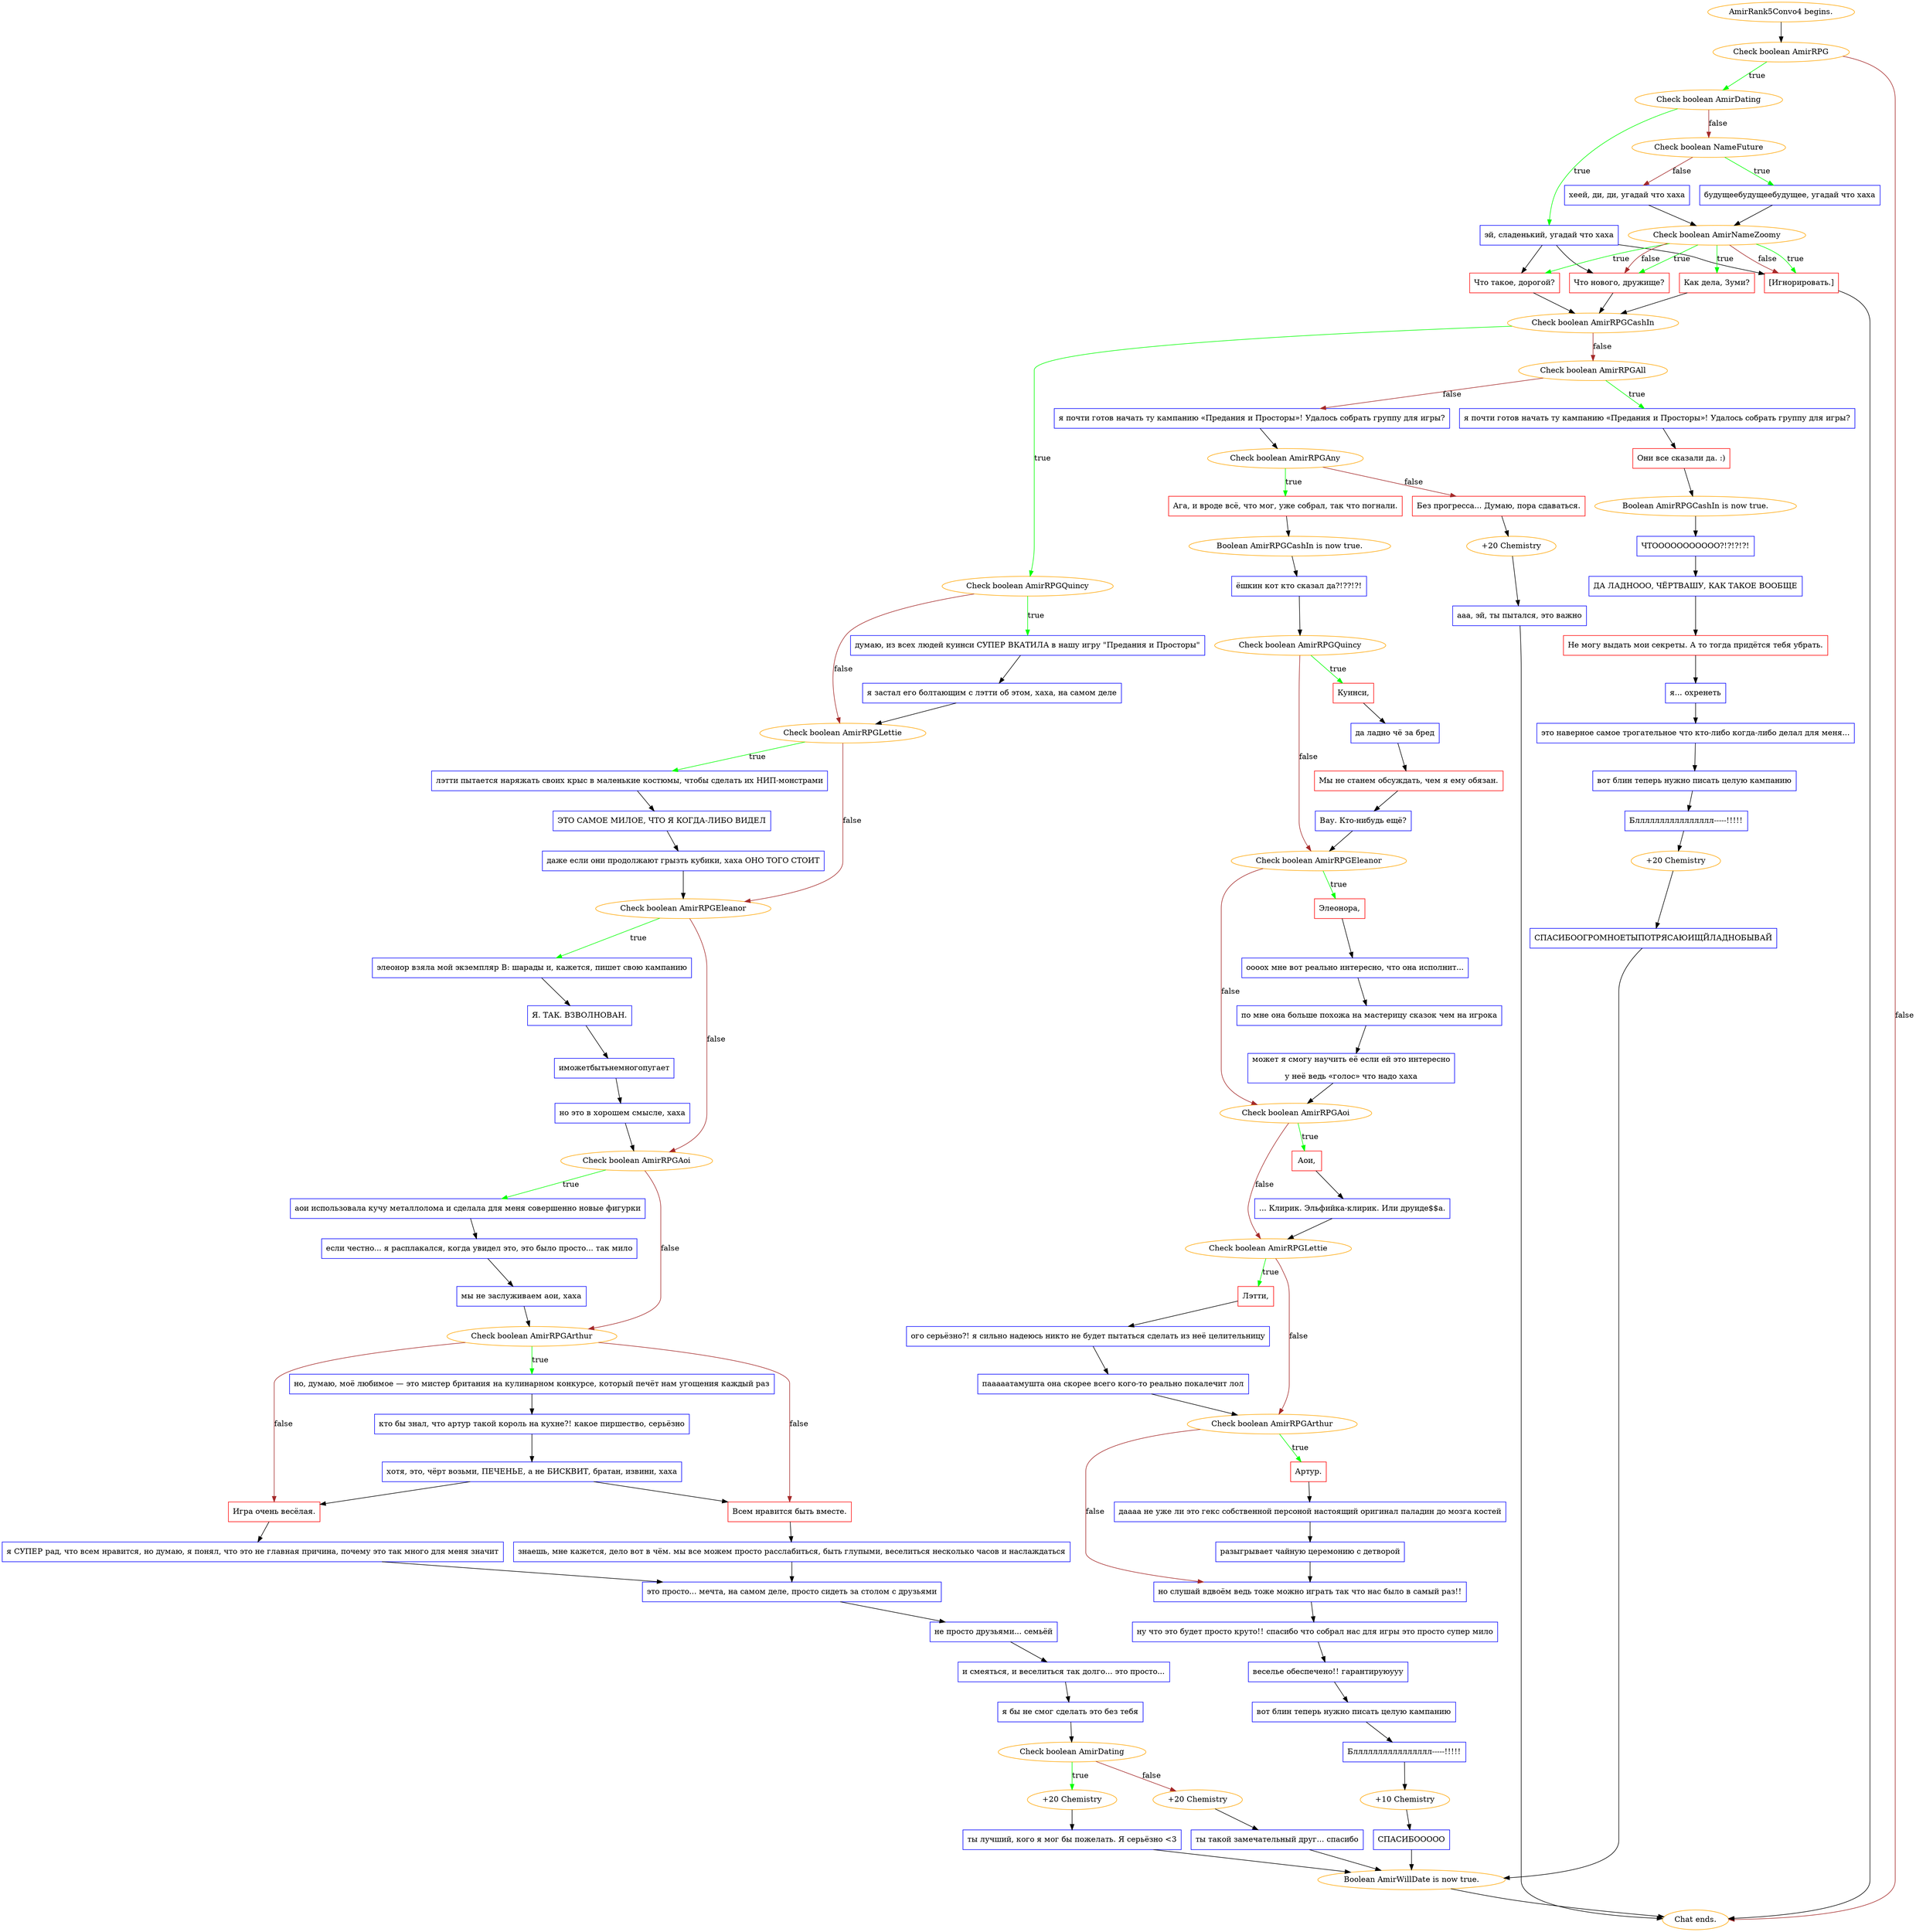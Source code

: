 digraph {
	"AmirRank5Convo4 begins." [color=orange];
		"AmirRank5Convo4 begins." -> j1873986939;
	j1873986939 [label="Check boolean AmirRPG",color=orange];
		j1873986939 -> j43191877 [label=true,color=green];
		j1873986939 -> "Chat ends." [label=false,color=brown];
	j43191877 [label="Check boolean AmirDating",color=orange];
		j43191877 -> j393305879 [label=true,color=green];
		j43191877 -> j1671112374 [label=false,color=brown];
	"Chat ends." [color=orange];
	j393305879 [label="эй, сладенький, угадай что хаха",shape=box,color=blue];
		j393305879 -> j386991432;
		j393305879 -> j3820294994;
		j393305879 -> j2869381411;
	j1671112374 [label="Check boolean NameFuture",color=orange];
		j1671112374 -> j3598386556 [label=true,color=green];
		j1671112374 -> j1176761097 [label=false,color=brown];
	j386991432 [label="Что такое, дорогой?",shape=box,color=red];
		j386991432 -> j2764744817;
	j3820294994 [label="Что нового, дружище?",shape=box,color=red];
		j3820294994 -> j2764744817;
	j2869381411 [label="[Игнорировать.]",shape=box,color=red];
		j2869381411 -> "Chat ends.";
	j3598386556 [label="будущеебудущеебудущее, угадай что хаха",shape=box,color=blue];
		j3598386556 -> j1659394248;
	j1176761097 [label="хеей, ди, ди, угадай что хаха",shape=box,color=blue];
		j1176761097 -> j1659394248;
	j2764744817 [label="Check boolean AmirRPGCashIn",color=orange];
		j2764744817 -> j24204605 [label=true,color=green];
		j2764744817 -> j1067821991 [label=false,color=brown];
	j1659394248 [label="Check boolean AmirNameZoomy",color=orange];
		j1659394248 -> j386991432 [label=true,color=green];
		j1659394248 -> j4155431525 [label=true,color=green];
		j1659394248 -> j3820294994 [label=true,color=green];
		j1659394248 -> j2869381411 [label=true,color=green];
		j1659394248 -> j3820294994 [label=false,color=brown];
		j1659394248 -> j2869381411 [label=false,color=brown];
	j24204605 [label="Check boolean AmirRPGQuincy",color=orange];
		j24204605 -> j4173918999 [label=true,color=green];
		j24204605 -> j3247779401 [label=false,color=brown];
	j1067821991 [label="Check boolean AmirRPGAll",color=orange];
		j1067821991 -> j273445547 [label=true,color=green];
		j1067821991 -> j1054483098 [label=false,color=brown];
	j4155431525 [label="Как дела, Зуми?",shape=box,color=red];
		j4155431525 -> j2764744817;
	j4173918999 [label="думаю, из всех людей куинси СУПЕР ВКАТИЛА в нашу игру \"Предания и Просторы\"",shape=box,color=blue];
		j4173918999 -> j2186406372;
	j3247779401 [label="Check boolean AmirRPGLettie",color=orange];
		j3247779401 -> j18228412 [label=true,color=green];
		j3247779401 -> j3931330636 [label=false,color=brown];
	j273445547 [label="я почти готов начать ту кампанию «Предания и Просторы»! Удалось собрать группу для игры?",shape=box,color=blue];
		j273445547 -> j1941512430;
	j1054483098 [label="я почти готов начать ту кампанию «Предания и Просторы»! Удалось собрать группу для игры?",shape=box,color=blue];
		j1054483098 -> j1807647523;
	j2186406372 [label="я застал его болтающим с лэтти об этом, хаха, на самом деле",shape=box,color=blue];
		j2186406372 -> j3247779401;
	j18228412 [label="лэтти пытается наряжать своих крыс в маленькие костюмы, чтобы сделать их НИП-монстрами",shape=box,color=blue];
		j18228412 -> j3560768156;
	j3931330636 [label="Check boolean AmirRPGEleanor",color=orange];
		j3931330636 -> j3364934996 [label=true,color=green];
		j3931330636 -> j1934026461 [label=false,color=brown];
	j1941512430 [label="Они все сказали да. :)",shape=box,color=red];
		j1941512430 -> j2490303553;
	j1807647523 [label="Check boolean AmirRPGAny",color=orange];
		j1807647523 -> j459518249 [label=true,color=green];
		j1807647523 -> j3179356470 [label=false,color=brown];
	j3560768156 [label="ЭТО САМОЕ МИЛОЕ, ЧТО Я КОГДА-ЛИБО ВИДЕЛ",shape=box,color=blue];
		j3560768156 -> j1302121357;
	j3364934996 [label="элеонор взяла мой экземпляр В: шарады и, кажется, пишет свою кампанию",shape=box,color=blue];
		j3364934996 -> j70073398;
	j1934026461 [label="Check boolean AmirRPGAoi",color=orange];
		j1934026461 -> j1179841764 [label=true,color=green];
		j1934026461 -> j2802485785 [label=false,color=brown];
	j2490303553 [label="Boolean AmirRPGCashIn is now true.",color=orange];
		j2490303553 -> j1446106489;
	j459518249 [label="Ага, и вроде всё, что мог, уже собрал, так что погнали.",shape=box,color=red];
		j459518249 -> j302971689;
	j3179356470 [label="Без прогресса... Думаю, пора сдаваться.",shape=box,color=red];
		j3179356470 -> j2714761673;
	j1302121357 [label="даже если они продолжают грызть кубики, хаха ОНО ТОГО СТОИТ",shape=box,color=blue];
		j1302121357 -> j3931330636;
	j70073398 [label="Я. ТАК. ВЗВОЛНОВАН.",shape=box,color=blue];
		j70073398 -> j3716855383;
	j1179841764 [label="аои использовала кучу металлолома и сделала для меня совершенно новые фигурки",shape=box,color=blue];
		j1179841764 -> j3452092357;
	j2802485785 [label="Check boolean AmirRPGArthur",color=orange];
		j2802485785 -> j2699380761 [label=true,color=green];
		j2802485785 -> j3800013246 [label=false,color=brown];
		j2802485785 -> j4072673505 [label=false,color=brown];
	j1446106489 [label="ЧТООООООООООО?!?!?!?!",shape=box,color=blue];
		j1446106489 -> j398047568;
	j302971689 [label="Boolean AmirRPGCashIn is now true.",color=orange];
		j302971689 -> j1638955008;
	j2714761673 [label="+20 Chemistry",color=orange];
		j2714761673 -> j1869464074;
	j3716855383 [label="иможетбытьнемногопугает",shape=box,color=blue];
		j3716855383 -> j4087379495;
	j3452092357 [label="если честно... я расплакался, когда увидел это, это было просто... так мило",shape=box,color=blue];
		j3452092357 -> j3522443966;
	j2699380761 [label="но, думаю, моё любимое — это мистер британия на кулинарном конкурсе, который печёт нам угощения каждый раз",shape=box,color=blue];
		j2699380761 -> j257604374;
	j3800013246 [label="Игра очень весёлая.",shape=box,color=red];
		j3800013246 -> j960027641;
	j4072673505 [label="Всем нравится быть вместе.",shape=box,color=red];
		j4072673505 -> j2376588333;
	j398047568 [label="ДА ЛАДНООО, ЧЁРТВАШУ, КАК ТАКОЕ ВООБЩЕ",shape=box,color=blue];
		j398047568 -> j3661012531;
	j1638955008 [label="ёшкин кот кто сказал да?!??!?!",shape=box,color=blue];
		j1638955008 -> j652497461;
	j1869464074 [label="ааа, эй, ты пытался, это важно",shape=box,color=blue];
		j1869464074 -> "Chat ends.";
	j4087379495 [label="но это в хорошем смысле, хаха",shape=box,color=blue];
		j4087379495 -> j1934026461;
	j3522443966 [label="мы не заслуживаем аои, хаха",shape=box,color=blue];
		j3522443966 -> j2802485785;
	j257604374 [label="кто бы знал, что артур такой король на кухне?! какое пиршество, серьёзно",shape=box,color=blue];
		j257604374 -> j3678795899;
	j960027641 [label="я СУПЕР рад, что всем нравится, но думаю, я понял, что это не главная причина, почему это так много для меня значит",shape=box,color=blue];
		j960027641 -> j1855753;
	j2376588333 [label="знаешь, мне кажется, дело вот в чём. мы все можем просто расслабиться, быть глупыми, веселиться несколько часов и наслаждаться",shape=box,color=blue];
		j2376588333 -> j1855753;
	j3661012531 [label="Не могу выдать мои секреты. А то тогда придётся тебя убрать.",shape=box,color=red];
		j3661012531 -> j1029007438;
	j652497461 [label="Check boolean AmirRPGQuincy",color=orange];
		j652497461 -> j1306937964 [label=true,color=green];
		j652497461 -> j3007899053 [label=false,color=brown];
	j3678795899 [label="хотя, это, чёрт возьми, ПЕЧЕНЬЕ, а не БИСКВИТ, братан, извини, хаха",shape=box,color=blue];
		j3678795899 -> j3800013246;
		j3678795899 -> j4072673505;
	j1855753 [label="это просто... мечта, на самом деле, просто сидеть за столом с друзьями",shape=box,color=blue];
		j1855753 -> j1837012859;
	j1029007438 [label="я... охренеть",shape=box,color=blue];
		j1029007438 -> j2543673781;
	j1306937964 [label="Куинси,",shape=box,color=red];
		j1306937964 -> j793923927;
	j3007899053 [label="Check boolean AmirRPGEleanor",color=orange];
		j3007899053 -> j4170144350 [label=true,color=green];
		j3007899053 -> j999572931 [label=false,color=brown];
	j1837012859 [label="не просто друзьями... семьёй",shape=box,color=blue];
		j1837012859 -> j563613882;
	j2543673781 [label="это наверное самое трогательное что кто-либо когда-либо делал для меня...",shape=box,color=blue];
		j2543673781 -> j3592418381;
	j793923927 [label="да ладно чё за бред",shape=box,color=blue];
		j793923927 -> j235278622;
	j4170144350 [label="Элеонора,",shape=box,color=red];
		j4170144350 -> j2257313241;
	j999572931 [label="Check boolean AmirRPGAoi",color=orange];
		j999572931 -> j1046737403 [label=true,color=green];
		j999572931 -> j3747410780 [label=false,color=brown];
	j563613882 [label="и смеяться, и веселиться так долго... это просто...",shape=box,color=blue];
		j563613882 -> j2593539570;
	j3592418381 [label="вот блин теперь нужно писать целую кампанию",shape=box,color=blue];
		j3592418381 -> j1475624108;
	j235278622 [label="Мы не станем обсуждать, чем я ему обязан.",shape=box,color=red];
		j235278622 -> j2924284420;
	j2257313241 [label="оооох мне вот реально интересно, что она исполнит...",shape=box,color=blue];
		j2257313241 -> j4181828402;
	j1046737403 [label="Аои,",shape=box,color=red];
		j1046737403 -> j4244679465;
	j3747410780 [label="Check boolean AmirRPGLettie",color=orange];
		j3747410780 -> j879385968 [label=true,color=green];
		j3747410780 -> j2094063887 [label=false,color=brown];
	j2593539570 [label="я бы не смог сделать это без тебя",shape=box,color=blue];
		j2593539570 -> j2285115828;
	j1475624108 [label="Блллллллллллллллл-----!!!!!",shape=box,color=blue];
		j1475624108 -> j84597211;
	j2924284420 [label="Вау. Кто-нибудь ещё?",shape=box,color=blue];
		j2924284420 -> j3007899053;
	j4181828402 [label="по мне она больше похожа на мастерицу сказок чем на игрока",shape=box,color=blue];
		j4181828402 -> j2794810050;
	j4244679465 [label="... Клирик. Эльфийка-клирик. Или друиде$$а.",shape=box,color=blue];
		j4244679465 -> j3747410780;
	j879385968 [label="Лэтти,",shape=box,color=red];
		j879385968 -> j167494745;
	j2094063887 [label="Check boolean AmirRPGArthur",color=orange];
		j2094063887 -> j2731725588 [label=true,color=green];
		j2094063887 -> j2396645879 [label=false,color=brown];
	j2285115828 [label="Check boolean AmirDating",color=orange];
		j2285115828 -> j3737761675 [label=true,color=green];
		j2285115828 -> j1240577867 [label=false,color=brown];
	j84597211 [label="+20 Chemistry",color=orange];
		j84597211 -> j3517943822;
	j2794810050 [label="может я смогу научить её если ей это интересно
у неё ведь «голос» что надо хаха",shape=box,color=blue];
		j2794810050 -> j999572931;
	j167494745 [label="ого серьёзно?! я сильно надеюсь никто не будет пытаться сделать из неё целительницу",shape=box,color=blue];
		j167494745 -> j756192564;
	j2731725588 [label="Артур.",shape=box,color=red];
		j2731725588 -> j227421953;
	j2396645879 [label="но слушай вдвоём ведь тоже можно играть так что нас было в самый раз!!",shape=box,color=blue];
		j2396645879 -> j1053200461;
	j3737761675 [label="+20 Chemistry",color=orange];
		j3737761675 -> j2490360213;
	j1240577867 [label="+20 Chemistry",color=orange];
		j1240577867 -> j3317125771;
	j3517943822 [label="СПАСИБООГРОМНОЕТЫПОТРЯСАЮИЩЙЛАДНОБЫВАЙ",shape=box,color=blue];
		j3517943822 -> j1538486228;
	j756192564 [label="пааааатамушта она скорее всего кого-то реально покалечит лол",shape=box,color=blue];
		j756192564 -> j2094063887;
	j227421953 [label="даааа не уже ли это гекс собственной персоной настоящий оригинал паладин до мозга костей",shape=box,color=blue];
		j227421953 -> j3861591065;
	j1053200461 [label="ну что это будет просто круто!! спасибо что собрал нас для игры это просто супер мило",shape=box,color=blue];
		j1053200461 -> j1667603907;
	j2490360213 [label="ты лучший, кого я мог бы пожелать. Я серьёзно <3",shape=box,color=blue];
		j2490360213 -> j1538486228;
	j3317125771 [label="ты такой замечательный друг... спасибо",shape=box,color=blue];
		j3317125771 -> j1538486228;
	j1538486228 [label="Boolean AmirWillDate is now true.",color=orange];
		j1538486228 -> "Chat ends.";
	j3861591065 [label="разыгрывает чайную церемонию с детворой",shape=box,color=blue];
		j3861591065 -> j2396645879;
	j1667603907 [label="веселье обеспечено!! гарантируюууу",shape=box,color=blue];
		j1667603907 -> j511831080;
	j511831080 [label="вот блин теперь нужно писать целую кампанию",shape=box,color=blue];
		j511831080 -> j2475264967;
	j2475264967 [label="Блллллллллллллллл-----!!!!!",shape=box,color=blue];
		j2475264967 -> j339891479;
	j339891479 [label="+10 Chemistry",color=orange];
		j339891479 -> j2630291869;
	j2630291869 [label="СПАСИБООООО",shape=box,color=blue];
		j2630291869 -> j1538486228;
}